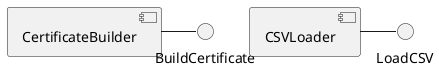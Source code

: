 @startuml LogicModelComponents

[CertificateBuilder] -() BuildCertificate

[CSVLoader] -() LoadCSV

@enduml